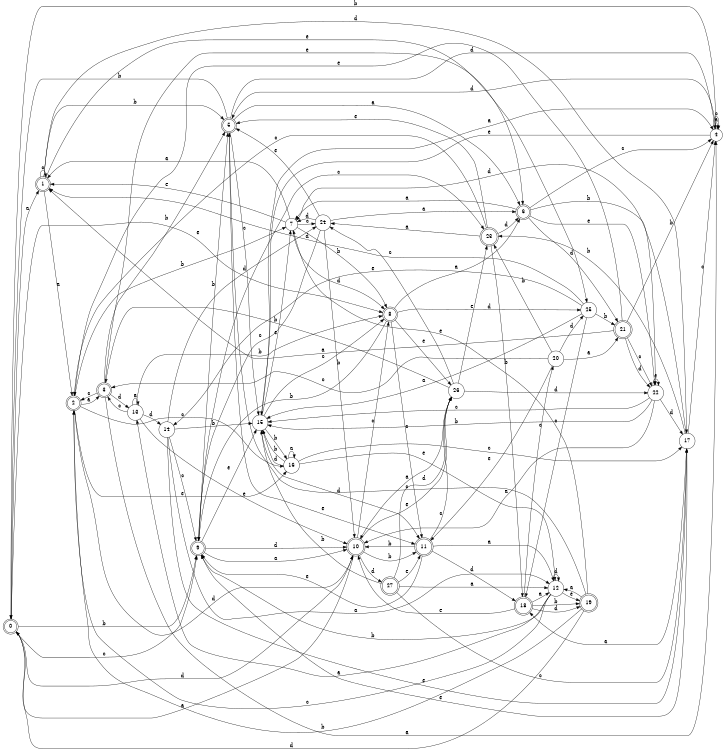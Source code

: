 digraph n23_10 {
__start0 [label="" shape="none"];

rankdir=LR;
size="8,5";

s0 [style="rounded,filled", color="black", fillcolor="white" shape="doublecircle", label="0"];
s1 [style="rounded,filled", color="black", fillcolor="white" shape="doublecircle", label="1"];
s2 [style="rounded,filled", color="black", fillcolor="white" shape="doublecircle", label="2"];
s3 [style="rounded,filled", color="black", fillcolor="white" shape="doublecircle", label="3"];
s4 [style="filled", color="black", fillcolor="white" shape="circle", label="4"];
s5 [style="rounded,filled", color="black", fillcolor="white" shape="doublecircle", label="5"];
s6 [style="rounded,filled", color="black", fillcolor="white" shape="doublecircle", label="6"];
s7 [style="filled", color="black", fillcolor="white" shape="circle", label="7"];
s8 [style="rounded,filled", color="black", fillcolor="white" shape="doublecircle", label="8"];
s9 [style="rounded,filled", color="black", fillcolor="white" shape="doublecircle", label="9"];
s10 [style="rounded,filled", color="black", fillcolor="white" shape="doublecircle", label="10"];
s11 [style="rounded,filled", color="black", fillcolor="white" shape="doublecircle", label="11"];
s12 [style="filled", color="black", fillcolor="white" shape="circle", label="12"];
s13 [style="filled", color="black", fillcolor="white" shape="circle", label="13"];
s14 [style="filled", color="black", fillcolor="white" shape="circle", label="14"];
s15 [style="filled", color="black", fillcolor="white" shape="circle", label="15"];
s16 [style="filled", color="black", fillcolor="white" shape="circle", label="16"];
s17 [style="filled", color="black", fillcolor="white" shape="circle", label="17"];
s18 [style="rounded,filled", color="black", fillcolor="white" shape="doublecircle", label="18"];
s19 [style="rounded,filled", color="black", fillcolor="white" shape="doublecircle", label="19"];
s20 [style="filled", color="black", fillcolor="white" shape="circle", label="20"];
s21 [style="rounded,filled", color="black", fillcolor="white" shape="doublecircle", label="21"];
s22 [style="filled", color="black", fillcolor="white" shape="circle", label="22"];
s23 [style="rounded,filled", color="black", fillcolor="white" shape="doublecircle", label="23"];
s24 [style="filled", color="black", fillcolor="white" shape="circle", label="24"];
s25 [style="filled", color="black", fillcolor="white" shape="circle", label="25"];
s26 [style="filled", color="black", fillcolor="white" shape="circle", label="26"];
s27 [style="rounded,filled", color="black", fillcolor="white" shape="doublecircle", label="27"];
s0 -> s1 [label="a"];
s0 -> s9 [label="b"];
s0 -> s9 [label="c"];
s0 -> s10 [label="d"];
s0 -> s8 [label="e"];
s1 -> s2 [label="a"];
s1 -> s5 [label="b"];
s1 -> s1 [label="c"];
s1 -> s17 [label="d"];
s1 -> s25 [label="e"];
s2 -> s3 [label="a"];
s2 -> s7 [label="b"];
s2 -> s16 [label="c"];
s2 -> s10 [label="d"];
s2 -> s16 [label="e"];
s3 -> s4 [label="a"];
s3 -> s5 [label="b"];
s3 -> s2 [label="c"];
s3 -> s13 [label="d"];
s3 -> s6 [label="e"];
s4 -> s4 [label="a"];
s4 -> s0 [label="b"];
s4 -> s4 [label="c"];
s4 -> s5 [label="d"];
s4 -> s15 [label="e"];
s5 -> s6 [label="a"];
s5 -> s0 [label="b"];
s5 -> s15 [label="c"];
s5 -> s4 [label="d"];
s5 -> s11 [label="e"];
s6 -> s7 [label="a"];
s6 -> s22 [label="b"];
s6 -> s4 [label="c"];
s6 -> s21 [label="d"];
s6 -> s22 [label="e"];
s7 -> s1 [label="a"];
s7 -> s8 [label="b"];
s7 -> s24 [label="c"];
s7 -> s8 [label="d"];
s7 -> s1 [label="e"];
s8 -> s6 [label="a"];
s8 -> s9 [label="b"];
s8 -> s11 [label="c"];
s8 -> s25 [label="d"];
s8 -> s26 [label="e"];
s9 -> s10 [label="a"];
s9 -> s5 [label="b"];
s9 -> s23 [label="c"];
s9 -> s10 [label="d"];
s9 -> s15 [label="e"];
s10 -> s0 [label="a"];
s10 -> s11 [label="b"];
s10 -> s8 [label="c"];
s10 -> s27 [label="d"];
s10 -> s26 [label="e"];
s11 -> s12 [label="a"];
s11 -> s10 [label="b"];
s11 -> s26 [label="c"];
s11 -> s18 [label="d"];
s11 -> s9 [label="e"];
s12 -> s13 [label="a"];
s12 -> s9 [label="b"];
s12 -> s2 [label="c"];
s12 -> s12 [label="d"];
s12 -> s19 [label="e"];
s13 -> s13 [label="a"];
s13 -> s8 [label="b"];
s13 -> s3 [label="c"];
s13 -> s14 [label="d"];
s13 -> s10 [label="e"];
s14 -> s12 [label="a"];
s14 -> s15 [label="b"];
s14 -> s9 [label="c"];
s14 -> s24 [label="d"];
s14 -> s17 [label="e"];
s15 -> s4 [label="a"];
s15 -> s16 [label="b"];
s15 -> s8 [label="c"];
s15 -> s11 [label="d"];
s15 -> s7 [label="e"];
s16 -> s16 [label="a"];
s16 -> s15 [label="b"];
s16 -> s17 [label="c"];
s16 -> s15 [label="d"];
s16 -> s12 [label="e"];
s17 -> s18 [label="a"];
s17 -> s23 [label="b"];
s17 -> s4 [label="c"];
s17 -> s7 [label="d"];
s17 -> s9 [label="e"];
s18 -> s12 [label="a"];
s18 -> s19 [label="b"];
s18 -> s20 [label="c"];
s18 -> s19 [label="d"];
s18 -> s10 [label="e"];
s19 -> s12 [label="a"];
s19 -> s2 [label="b"];
s19 -> s5 [label="c"];
s19 -> s0 [label="d"];
s19 -> s7 [label="e"];
s20 -> s21 [label="a"];
s20 -> s23 [label="b"];
s20 -> s3 [label="c"];
s20 -> s25 [label="d"];
s20 -> s11 [label="e"];
s21 -> s1 [label="a"];
s21 -> s4 [label="b"];
s21 -> s22 [label="c"];
s21 -> s22 [label="d"];
s21 -> s2 [label="e"];
s22 -> s10 [label="a"];
s22 -> s15 [label="b"];
s22 -> s15 [label="c"];
s22 -> s17 [label="d"];
s22 -> s22 [label="e"];
s23 -> s24 [label="a"];
s23 -> s18 [label="b"];
s23 -> s2 [label="c"];
s23 -> s6 [label="d"];
s23 -> s5 [label="e"];
s24 -> s6 [label="a"];
s24 -> s10 [label="b"];
s24 -> s9 [label="c"];
s24 -> s7 [label="d"];
s24 -> s5 [label="e"];
s25 -> s15 [label="a"];
s25 -> s21 [label="b"];
s25 -> s18 [label="c"];
s25 -> s1 [label="d"];
s25 -> s14 [label="e"];
s26 -> s10 [label="a"];
s26 -> s3 [label="b"];
s26 -> s24 [label="c"];
s26 -> s22 [label="d"];
s26 -> s23 [label="e"];
s27 -> s12 [label="a"];
s27 -> s15 [label="b"];
s27 -> s17 [label="c"];
s27 -> s26 [label="d"];
s27 -> s11 [label="e"];

}